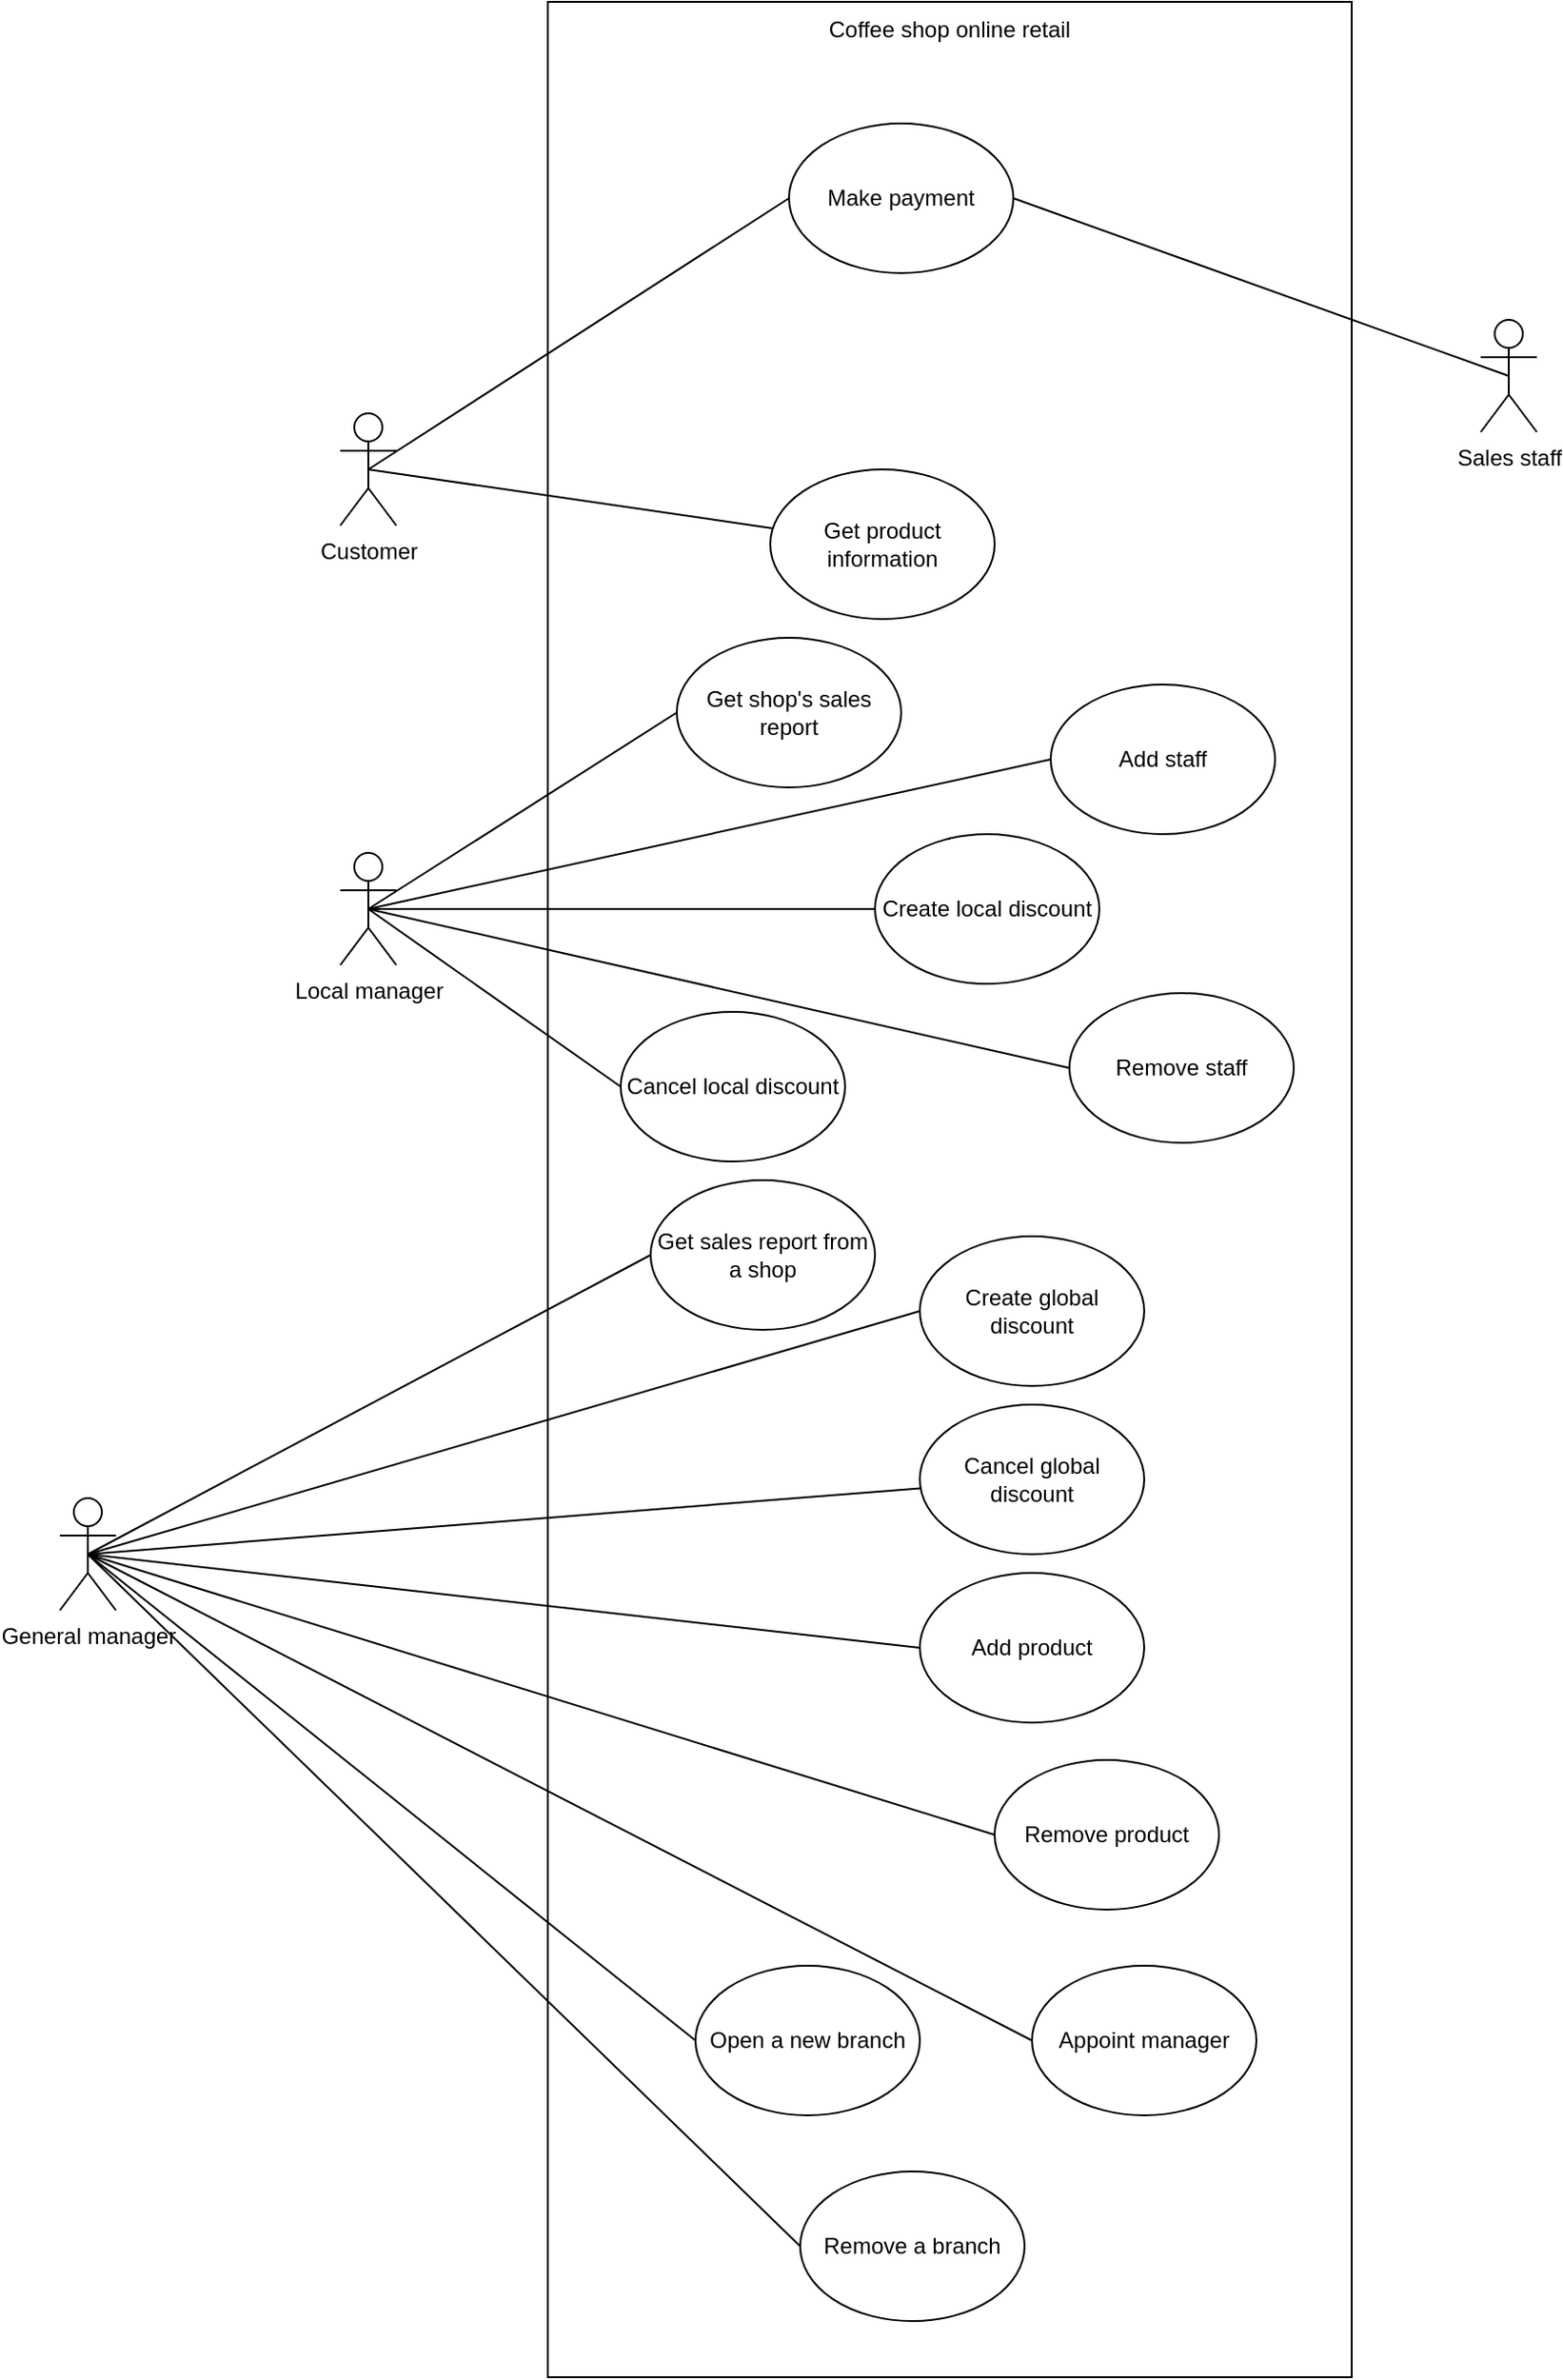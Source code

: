 <mxfile version="13.9.9" type="device"><diagram id="z4smk1FTTWkOy0_DCnWX" name="Page-1"><mxGraphModel dx="1113" dy="704" grid="1" gridSize="10" guides="1" tooltips="1" connect="1" arrows="1" fold="1" page="1" pageScale="1" pageWidth="827" pageHeight="1169" math="0" shadow="0"><root><mxCell id="0"/><mxCell id="1" parent="0"/><mxCell id="GZctKe6PqVV_k-m5DA8L-5" value="" style="rounded=0;whiteSpace=wrap;html=1;" parent="1" vertex="1"><mxGeometry x="811" y="440" width="430" height="1270" as="geometry"/></mxCell><mxCell id="GZctKe6PqVV_k-m5DA8L-3" value="Coffee shop online retail" style="text;html=1;strokeColor=none;fillColor=none;align=center;verticalAlign=middle;whiteSpace=wrap;rounded=0;" parent="1" vertex="1"><mxGeometry x="946" y="440" width="160" height="30" as="geometry"/></mxCell><mxCell id="iMuuwFNjOwdwXDSGRla1-6" style="edgeStyle=none;rounded=0;orthogonalLoop=1;jettySize=auto;html=1;exitX=0.5;exitY=0.5;exitDx=0;exitDy=0;exitPerimeter=0;startArrow=none;startFill=0;endArrow=none;endFill=0;entryX=1;entryY=0.5;entryDx=0;entryDy=0;" parent="1" source="iMuuwFNjOwdwXDSGRla1-1" target="iMuuwFNjOwdwXDSGRla1-4" edge="1"><mxGeometry relative="1" as="geometry"/></mxCell><mxCell id="iMuuwFNjOwdwXDSGRla1-1" value="Sales staff" style="shape=umlActor;verticalLabelPosition=bottom;verticalAlign=top;html=1;outlineConnect=0;" parent="1" vertex="1"><mxGeometry x="1310" y="610" width="30" height="60" as="geometry"/></mxCell><mxCell id="iMuuwFNjOwdwXDSGRla1-4" value="Make payment" style="ellipse;whiteSpace=wrap;html=1;" parent="1" vertex="1"><mxGeometry x="940" y="505" width="120" height="80" as="geometry"/></mxCell><mxCell id="iMuuwFNjOwdwXDSGRla1-20" style="edgeStyle=none;rounded=0;orthogonalLoop=1;jettySize=auto;html=1;exitX=0.5;exitY=0.5;exitDx=0;exitDy=0;exitPerimeter=0;entryX=0;entryY=0.5;entryDx=0;entryDy=0;startArrow=none;startFill=0;endArrow=none;endFill=0;" parent="1" source="iMuuwFNjOwdwXDSGRla1-10" target="iMuuwFNjOwdwXDSGRla1-19" edge="1"><mxGeometry relative="1" as="geometry"/></mxCell><mxCell id="Vv-bS9ABakcZeOoEMp8g-6" style="edgeStyle=none;rounded=0;orthogonalLoop=1;jettySize=auto;html=1;exitX=0.5;exitY=0.5;exitDx=0;exitDy=0;exitPerimeter=0;entryX=0;entryY=0.5;entryDx=0;entryDy=0;endArrow=none;endFill=0;" parent="1" source="iMuuwFNjOwdwXDSGRla1-10" target="Vv-bS9ABakcZeOoEMp8g-5" edge="1"><mxGeometry relative="1" as="geometry"/></mxCell><mxCell id="Vv-bS9ABakcZeOoEMp8g-10" style="edgeStyle=none;rounded=0;orthogonalLoop=1;jettySize=auto;html=1;exitX=0.5;exitY=0.5;exitDx=0;exitDy=0;exitPerimeter=0;entryX=0;entryY=0.5;entryDx=0;entryDy=0;endArrow=none;endFill=0;" parent="1" source="iMuuwFNjOwdwXDSGRla1-10" target="Vv-bS9ABakcZeOoEMp8g-9" edge="1"><mxGeometry relative="1" as="geometry"/></mxCell><mxCell id="Vyit0kuY4MG_BR6LXRq3-2" style="rounded=0;orthogonalLoop=1;jettySize=auto;html=1;exitX=0.5;exitY=0.5;exitDx=0;exitDy=0;exitPerimeter=0;entryX=0;entryY=0.5;entryDx=0;entryDy=0;endArrow=none;endFill=0;" parent="1" source="iMuuwFNjOwdwXDSGRla1-10" target="Vyit0kuY4MG_BR6LXRq3-1" edge="1"><mxGeometry relative="1" as="geometry"/></mxCell><mxCell id="Vyit0kuY4MG_BR6LXRq3-4" style="edgeStyle=none;rounded=0;orthogonalLoop=1;jettySize=auto;html=1;exitX=0.5;exitY=0.5;exitDx=0;exitDy=0;exitPerimeter=0;entryX=0;entryY=0.5;entryDx=0;entryDy=0;endArrow=none;endFill=0;" parent="1" source="iMuuwFNjOwdwXDSGRla1-10" target="Vyit0kuY4MG_BR6LXRq3-3" edge="1"><mxGeometry relative="1" as="geometry"/></mxCell><mxCell id="iMuuwFNjOwdwXDSGRla1-10" value="Local manager" style="shape=umlActor;verticalLabelPosition=bottom;verticalAlign=top;html=1;outlineConnect=0;" parent="1" vertex="1"><mxGeometry x="700" y="895" width="30" height="60" as="geometry"/></mxCell><mxCell id="iMuuwFNjOwdwXDSGRla1-24" style="edgeStyle=none;rounded=0;orthogonalLoop=1;jettySize=auto;html=1;exitX=0.5;exitY=0.5;exitDx=0;exitDy=0;exitPerimeter=0;entryX=0;entryY=0.5;entryDx=0;entryDy=0;startArrow=none;startFill=0;endArrow=none;endFill=0;" parent="1" source="iMuuwFNjOwdwXDSGRla1-13" target="iMuuwFNjOwdwXDSGRla1-23" edge="1"><mxGeometry relative="1" as="geometry"/></mxCell><mxCell id="iMuuwFNjOwdwXDSGRla1-29" style="edgeStyle=none;rounded=0;orthogonalLoop=1;jettySize=auto;html=1;exitX=0.5;exitY=0.5;exitDx=0;exitDy=0;exitPerimeter=0;entryX=0;entryY=0.5;entryDx=0;entryDy=0;startArrow=none;startFill=0;endArrow=none;endFill=0;" parent="1" source="iMuuwFNjOwdwXDSGRla1-13" target="iMuuwFNjOwdwXDSGRla1-28" edge="1"><mxGeometry relative="1" as="geometry"/></mxCell><mxCell id="iMuuwFNjOwdwXDSGRla1-31" style="edgeStyle=none;rounded=0;orthogonalLoop=1;jettySize=auto;html=1;exitX=0.5;exitY=0.5;exitDx=0;exitDy=0;exitPerimeter=0;entryX=0;entryY=0.5;entryDx=0;entryDy=0;startArrow=none;startFill=0;endArrow=none;endFill=0;" parent="1" source="iMuuwFNjOwdwXDSGRla1-13" target="iMuuwFNjOwdwXDSGRla1-30" edge="1"><mxGeometry relative="1" as="geometry"/></mxCell><mxCell id="Vv-bS9ABakcZeOoEMp8g-8" style="edgeStyle=none;rounded=0;orthogonalLoop=1;jettySize=auto;html=1;exitX=0.5;exitY=0.5;exitDx=0;exitDy=0;exitPerimeter=0;entryX=0;entryY=0.5;entryDx=0;entryDy=0;endArrow=none;endFill=0;" parent="1" source="iMuuwFNjOwdwXDSGRla1-13" target="Vv-bS9ABakcZeOoEMp8g-7" edge="1"><mxGeometry relative="1" as="geometry"/></mxCell><mxCell id="DzABZ1wKeu48ztVVtR_--2" style="rounded=0;orthogonalLoop=1;jettySize=auto;html=1;exitX=0.5;exitY=0.5;exitDx=0;exitDy=0;exitPerimeter=0;endArrow=none;endFill=0;" parent="1" source="iMuuwFNjOwdwXDSGRla1-13" target="DzABZ1wKeu48ztVVtR_--1" edge="1"><mxGeometry relative="1" as="geometry"/></mxCell><mxCell id="Vyit0kuY4MG_BR6LXRq3-6" style="edgeStyle=none;rounded=0;orthogonalLoop=1;jettySize=auto;html=1;exitX=0.5;exitY=0.5;exitDx=0;exitDy=0;exitPerimeter=0;entryX=0;entryY=0.5;entryDx=0;entryDy=0;endArrow=none;endFill=0;" parent="1" source="iMuuwFNjOwdwXDSGRla1-13" target="Vyit0kuY4MG_BR6LXRq3-5" edge="1"><mxGeometry relative="1" as="geometry"/></mxCell><mxCell id="3AM3iDjeAWGX-nwuZLxb-6" style="edgeStyle=none;rounded=0;orthogonalLoop=1;jettySize=auto;html=1;exitX=0.5;exitY=0.5;exitDx=0;exitDy=0;exitPerimeter=0;entryX=0;entryY=0.5;entryDx=0;entryDy=0;endArrow=none;endFill=0;" edge="1" parent="1" source="iMuuwFNjOwdwXDSGRla1-13" target="3AM3iDjeAWGX-nwuZLxb-5"><mxGeometry relative="1" as="geometry"/></mxCell><mxCell id="3AM3iDjeAWGX-nwuZLxb-8" style="edgeStyle=none;rounded=0;orthogonalLoop=1;jettySize=auto;html=1;exitX=0.5;exitY=0.5;exitDx=0;exitDy=0;exitPerimeter=0;entryX=0;entryY=0.5;entryDx=0;entryDy=0;endArrow=none;endFill=0;" edge="1" parent="1" source="iMuuwFNjOwdwXDSGRla1-13" target="3AM3iDjeAWGX-nwuZLxb-7"><mxGeometry relative="1" as="geometry"/></mxCell><mxCell id="iMuuwFNjOwdwXDSGRla1-13" value="General manager" style="shape=umlActor;verticalLabelPosition=bottom;verticalAlign=top;html=1;outlineConnect=0;" parent="1" vertex="1"><mxGeometry x="550" y="1240" width="30" height="60" as="geometry"/></mxCell><mxCell id="iMuuwFNjOwdwXDSGRla1-19" value="Create local discount" style="ellipse;whiteSpace=wrap;html=1;" parent="1" vertex="1"><mxGeometry x="986" y="885" width="120" height="80" as="geometry"/></mxCell><mxCell id="iMuuwFNjOwdwXDSGRla1-23" value="Create global discount" style="ellipse;whiteSpace=wrap;html=1;" parent="1" vertex="1"><mxGeometry x="1010" y="1100" width="120" height="80" as="geometry"/></mxCell><mxCell id="iMuuwFNjOwdwXDSGRla1-28" value="Add product" style="ellipse;whiteSpace=wrap;html=1;" parent="1" vertex="1"><mxGeometry x="1010" y="1280" width="120" height="80" as="geometry"/></mxCell><mxCell id="iMuuwFNjOwdwXDSGRla1-30" value="Remove product" style="ellipse;whiteSpace=wrap;html=1;" parent="1" vertex="1"><mxGeometry x="1050" y="1380" width="120" height="80" as="geometry"/></mxCell><mxCell id="Vv-bS9ABakcZeOoEMp8g-2" style="rounded=0;orthogonalLoop=1;jettySize=auto;html=1;exitX=0.5;exitY=0.5;exitDx=0;exitDy=0;exitPerimeter=0;endArrow=none;endFill=0;" parent="1" source="iMuuwFNjOwdwXDSGRla1-3" target="Vv-bS9ABakcZeOoEMp8g-1" edge="1"><mxGeometry relative="1" as="geometry"/></mxCell><mxCell id="iMuuwFNjOwdwXDSGRla1-3" value="Customer" style="shape=umlActor;verticalLabelPosition=bottom;verticalAlign=top;html=1;outlineConnect=0;" parent="1" vertex="1"><mxGeometry x="700" y="660" width="30" height="60" as="geometry"/></mxCell><mxCell id="iMuuwFNjOwdwXDSGRla1-5" style="rounded=0;orthogonalLoop=1;jettySize=auto;html=1;exitX=0.5;exitY=0.5;exitDx=0;exitDy=0;exitPerimeter=0;entryX=0;entryY=0.5;entryDx=0;entryDy=0;endArrow=none;endFill=0;" parent="1" source="iMuuwFNjOwdwXDSGRla1-3" target="iMuuwFNjOwdwXDSGRla1-4" edge="1"><mxGeometry relative="1" as="geometry"/></mxCell><mxCell id="Vv-bS9ABakcZeOoEMp8g-1" value="Get product information" style="ellipse;whiteSpace=wrap;html=1;" parent="1" vertex="1"><mxGeometry x="930" y="690" width="120" height="80" as="geometry"/></mxCell><mxCell id="Vv-bS9ABakcZeOoEMp8g-5" value="Get shop's sales report" style="ellipse;whiteSpace=wrap;html=1;" parent="1" vertex="1"><mxGeometry x="880" y="780" width="120" height="80" as="geometry"/></mxCell><mxCell id="Vv-bS9ABakcZeOoEMp8g-7" value="Get sales report from a shop" style="ellipse;whiteSpace=wrap;html=1;" parent="1" vertex="1"><mxGeometry x="866" y="1070" width="120" height="80" as="geometry"/></mxCell><mxCell id="Vv-bS9ABakcZeOoEMp8g-9" value="Cancel local discount" style="ellipse;whiteSpace=wrap;html=1;" parent="1" vertex="1"><mxGeometry x="850" y="980" width="120" height="80" as="geometry"/></mxCell><mxCell id="DzABZ1wKeu48ztVVtR_--1" value="Cancel global discount" style="ellipse;whiteSpace=wrap;html=1;" parent="1" vertex="1"><mxGeometry x="1010" y="1190" width="120" height="80" as="geometry"/></mxCell><mxCell id="Vyit0kuY4MG_BR6LXRq3-1" value="Add staff" style="ellipse;whiteSpace=wrap;html=1;" parent="1" vertex="1"><mxGeometry x="1080" y="805" width="120" height="80" as="geometry"/></mxCell><mxCell id="Vyit0kuY4MG_BR6LXRq3-3" value="Remove staff" style="ellipse;whiteSpace=wrap;html=1;" parent="1" vertex="1"><mxGeometry x="1090" y="970" width="120" height="80" as="geometry"/></mxCell><mxCell id="Vyit0kuY4MG_BR6LXRq3-5" value="Appoint manager" style="ellipse;whiteSpace=wrap;html=1;" parent="1" vertex="1"><mxGeometry x="1070" y="1490" width="120" height="80" as="geometry"/></mxCell><mxCell id="3AM3iDjeAWGX-nwuZLxb-5" value="Open a new branch" style="ellipse;whiteSpace=wrap;html=1;" vertex="1" parent="1"><mxGeometry x="890" y="1490" width="120" height="80" as="geometry"/></mxCell><mxCell id="3AM3iDjeAWGX-nwuZLxb-7" value="Remove a branch" style="ellipse;whiteSpace=wrap;html=1;" vertex="1" parent="1"><mxGeometry x="946" y="1600" width="120" height="80" as="geometry"/></mxCell></root></mxGraphModel></diagram></mxfile>